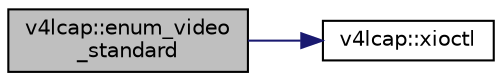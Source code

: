 digraph "v4lcap::enum_video_standard"
{
 // INTERACTIVE_SVG=YES
  edge [fontname="Helvetica",fontsize="10",labelfontname="Helvetica",labelfontsize="10"];
  node [fontname="Helvetica",fontsize="10",shape=record];
  rankdir="LR";
  Node152 [label="v4lcap::enum_video\l_standard",height=0.2,width=0.4,color="black", fillcolor="grey75", style="filled", fontcolor="black"];
  Node152 -> Node153 [color="midnightblue",fontsize="10",style="solid",fontname="Helvetica"];
  Node153 [label="v4lcap::xioctl",height=0.2,width=0.4,color="black", fillcolor="white", style="filled",URL="$classv4lcap.html#ab5aaa5a8c0df17f5ca57e0b5170232cb"];
}
